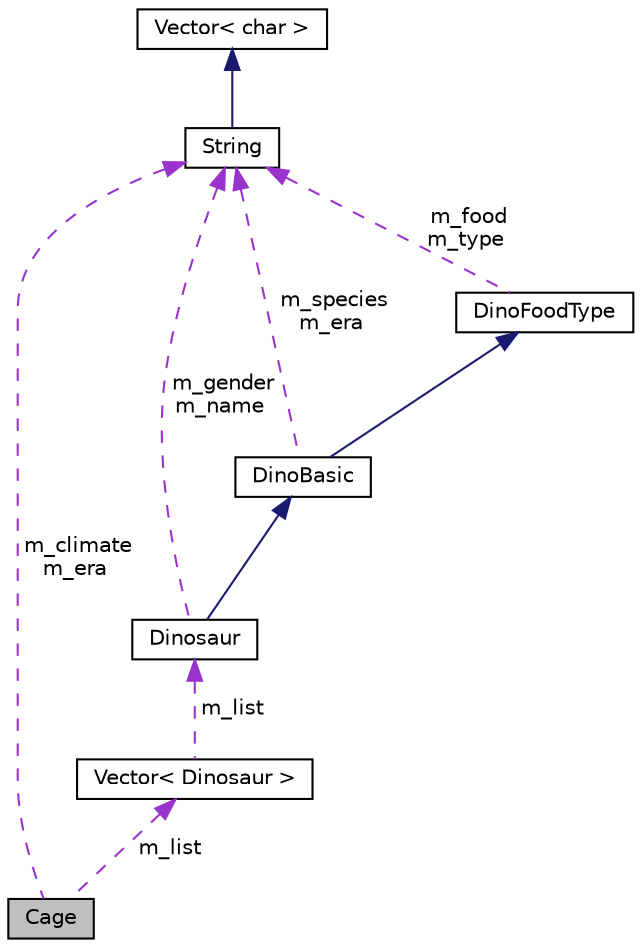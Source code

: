 digraph "Cage"
{
  edge [fontname="Helvetica",fontsize="10",labelfontname="Helvetica",labelfontsize="10"];
  node [fontname="Helvetica",fontsize="10",shape=record];
  Node1 [label="Cage",height=0.2,width=0.4,color="black", fillcolor="grey75", style="filled", fontcolor="black"];
  Node2 -> Node1 [dir="back",color="darkorchid3",fontsize="10",style="dashed",label=" m_climate\nm_era" ,fontname="Helvetica"];
  Node2 [label="String",height=0.2,width=0.4,color="black", fillcolor="white", style="filled",URL="$classString.html"];
  Node3 -> Node2 [dir="back",color="midnightblue",fontsize="10",style="solid",fontname="Helvetica"];
  Node3 [label="Vector\< char \>",height=0.2,width=0.4,color="black", fillcolor="white", style="filled",URL="$classVector.html"];
  Node4 -> Node1 [dir="back",color="darkorchid3",fontsize="10",style="dashed",label=" m_list" ,fontname="Helvetica"];
  Node4 [label="Vector\< Dinosaur \>",height=0.2,width=0.4,color="black", fillcolor="white", style="filled",URL="$classVector.html"];
  Node5 -> Node4 [dir="back",color="darkorchid3",fontsize="10",style="dashed",label=" m_list" ,fontname="Helvetica"];
  Node5 [label="Dinosaur",height=0.2,width=0.4,color="black", fillcolor="white", style="filled",URL="$classDinosaur.html"];
  Node6 -> Node5 [dir="back",color="midnightblue",fontsize="10",style="solid",fontname="Helvetica"];
  Node6 [label="DinoBasic",height=0.2,width=0.4,color="black", fillcolor="white", style="filled",URL="$classDinoBasic.html"];
  Node7 -> Node6 [dir="back",color="midnightblue",fontsize="10",style="solid",fontname="Helvetica"];
  Node7 [label="DinoFoodType",height=0.2,width=0.4,color="black", fillcolor="white", style="filled",URL="$classDinoFoodType.html",tooltip="class "];
  Node2 -> Node7 [dir="back",color="darkorchid3",fontsize="10",style="dashed",label=" m_food\nm_type" ,fontname="Helvetica"];
  Node2 -> Node6 [dir="back",color="darkorchid3",fontsize="10",style="dashed",label=" m_species\nm_era" ,fontname="Helvetica"];
  Node2 -> Node5 [dir="back",color="darkorchid3",fontsize="10",style="dashed",label=" m_gender\nm_name" ,fontname="Helvetica"];
}
